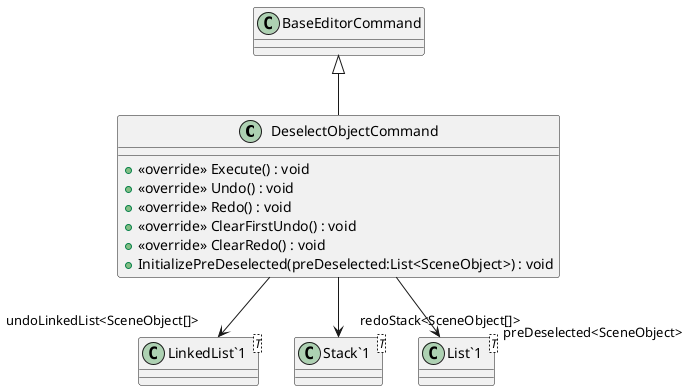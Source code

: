 @startuml
class DeselectObjectCommand {
    + <<override>> Execute() : void
    + <<override>> Undo() : void
    + <<override>> Redo() : void
    + <<override>> ClearFirstUndo() : void
    + <<override>> ClearRedo() : void
    + InitializePreDeselected(preDeselected:List<SceneObject>) : void
}
class "LinkedList`1"<T> {
}
class "Stack`1"<T> {
}
class "List`1"<T> {
}
BaseEditorCommand <|-- DeselectObjectCommand
DeselectObjectCommand --> "undoLinkedList<SceneObject[]>" "LinkedList`1"
DeselectObjectCommand --> "redoStack<SceneObject[]>" "Stack`1"
DeselectObjectCommand --> "preDeselected<SceneObject>" "List`1"
@enduml
